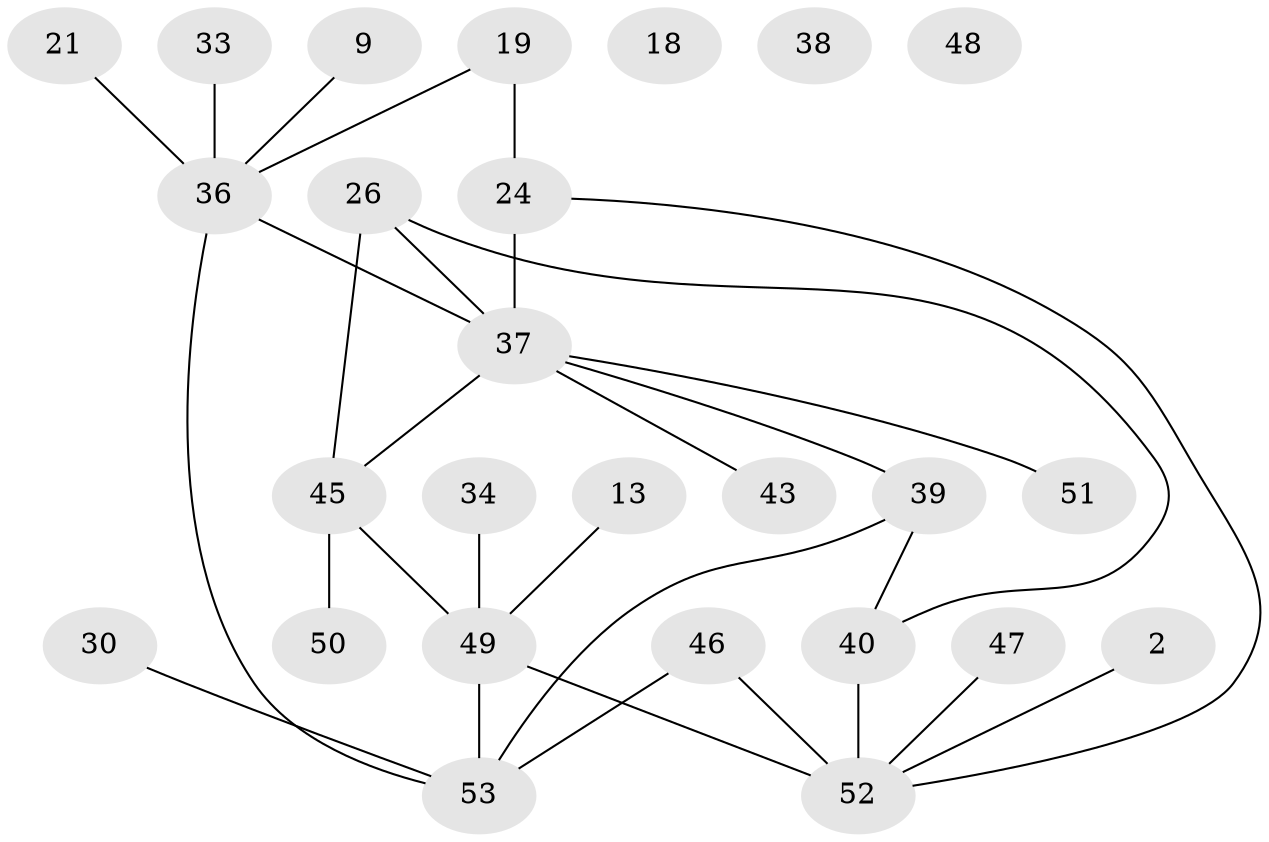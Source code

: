// original degree distribution, {3: 0.18867924528301888, 1: 0.2641509433962264, 2: 0.18867924528301888, 5: 0.07547169811320754, 4: 0.22641509433962265, 0: 0.05660377358490566}
// Generated by graph-tools (version 1.1) at 2025/40/03/09/25 04:40:49]
// undirected, 26 vertices, 30 edges
graph export_dot {
graph [start="1"]
  node [color=gray90,style=filled];
  2;
  9;
  13;
  18;
  19;
  21;
  24 [super="+20"];
  26;
  30;
  33 [super="+17"];
  34;
  36 [super="+12+8+10"];
  37 [super="+3+11+32"];
  38;
  39;
  40 [super="+23"];
  43;
  45 [super="+7+35+16"];
  46;
  47;
  48;
  49 [super="+44"];
  50;
  51;
  52 [super="+41"];
  53 [super="+42"];
  2 -- 52;
  9 -- 36;
  13 -- 49;
  19 -- 24 [weight=2];
  19 -- 36 [weight=2];
  21 -- 36;
  24 -- 52;
  24 -- 37;
  26 -- 45 [weight=3];
  26 -- 40;
  26 -- 37;
  30 -- 53;
  33 -- 36 [weight=2];
  34 -- 49;
  36 -- 53 [weight=2];
  36 -- 37;
  37 -- 39;
  37 -- 51;
  37 -- 43;
  37 -- 45;
  39 -- 40 [weight=2];
  39 -- 53;
  40 -- 52;
  45 -- 50;
  45 -- 49;
  46 -- 52;
  46 -- 53;
  47 -- 52;
  49 -- 53 [weight=2];
  49 -- 52 [weight=2];
}
